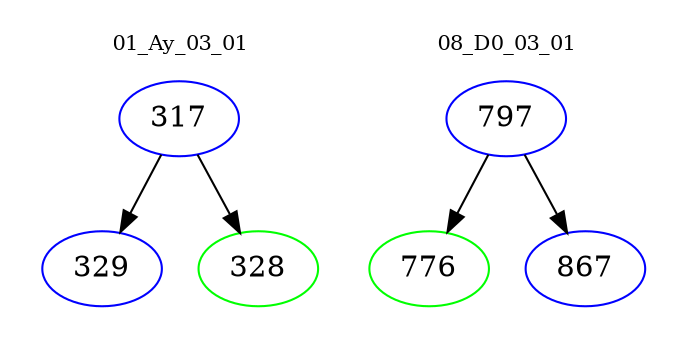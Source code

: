digraph{
subgraph cluster_0 {
color = white
label = "01_Ay_03_01";
fontsize=10;
T0_317 [label="317", color="blue"]
T0_317 -> T0_329 [color="black"]
T0_329 [label="329", color="blue"]
T0_317 -> T0_328 [color="black"]
T0_328 [label="328", color="green"]
}
subgraph cluster_1 {
color = white
label = "08_D0_03_01";
fontsize=10;
T1_797 [label="797", color="blue"]
T1_797 -> T1_776 [color="black"]
T1_776 [label="776", color="green"]
T1_797 -> T1_867 [color="black"]
T1_867 [label="867", color="blue"]
}
}
